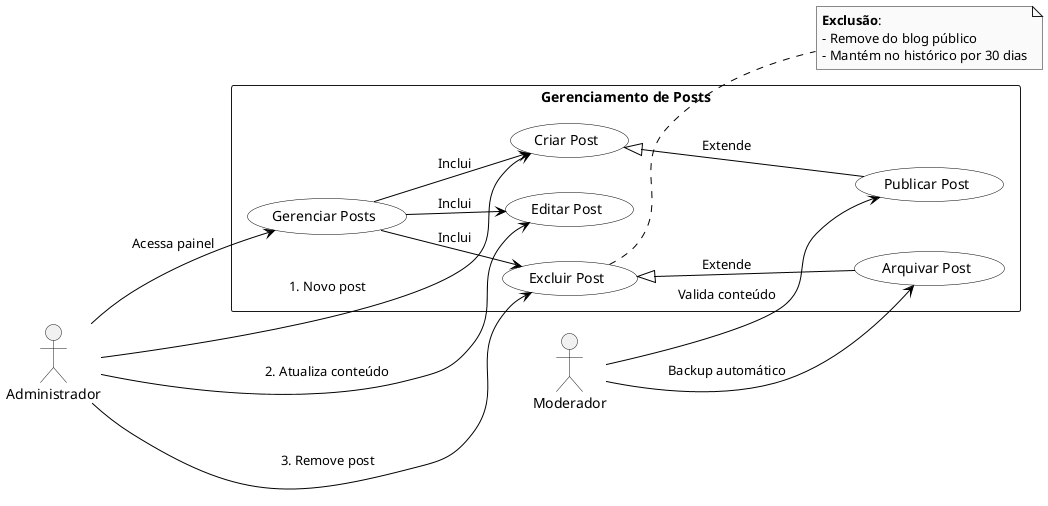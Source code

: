 @startuml administrador-posts

left to right direction
skinparam monochrome true
skinparam usecase {
  BackgroundColor #FFFFFF
  BorderColor #000000
  ArrowColor #000000
}

actor Administrador as admin
actor Moderador as system

rectangle "Gerenciamento de Posts" {
  usecase "Gerenciar Posts" as UC0
  usecase "Criar Post" as UC1
  usecase "Editar Post" as UC2
  usecase "Excluir Post" as UC3
  usecase "Publicar Post" as UC4
  usecase "Arquivar Post" as UC5
  
  UC0 --> UC1 : "Inclui"
  UC0 --> UC2 : "Inclui"
  UC0 --> UC3 : "Inclui"
  UC1 <|-- UC4 : "Extende"
  UC3 <|-- UC5 : "Extende"
}

admin --> UC0 : "Acessa painel"
admin --> UC1 : "1. Novo post"
admin --> UC2 : "2. Atualiza conteúdo"
admin --> UC3 : "3. Remove post"
system --> UC4 : "Valida conteúdo"
system --> UC5 : "Backup automático"

note right of UC3
  **Exclusão**: 
  - Remove do blog público
  - Mantém no histórico por 30 dias
end note

@enduml